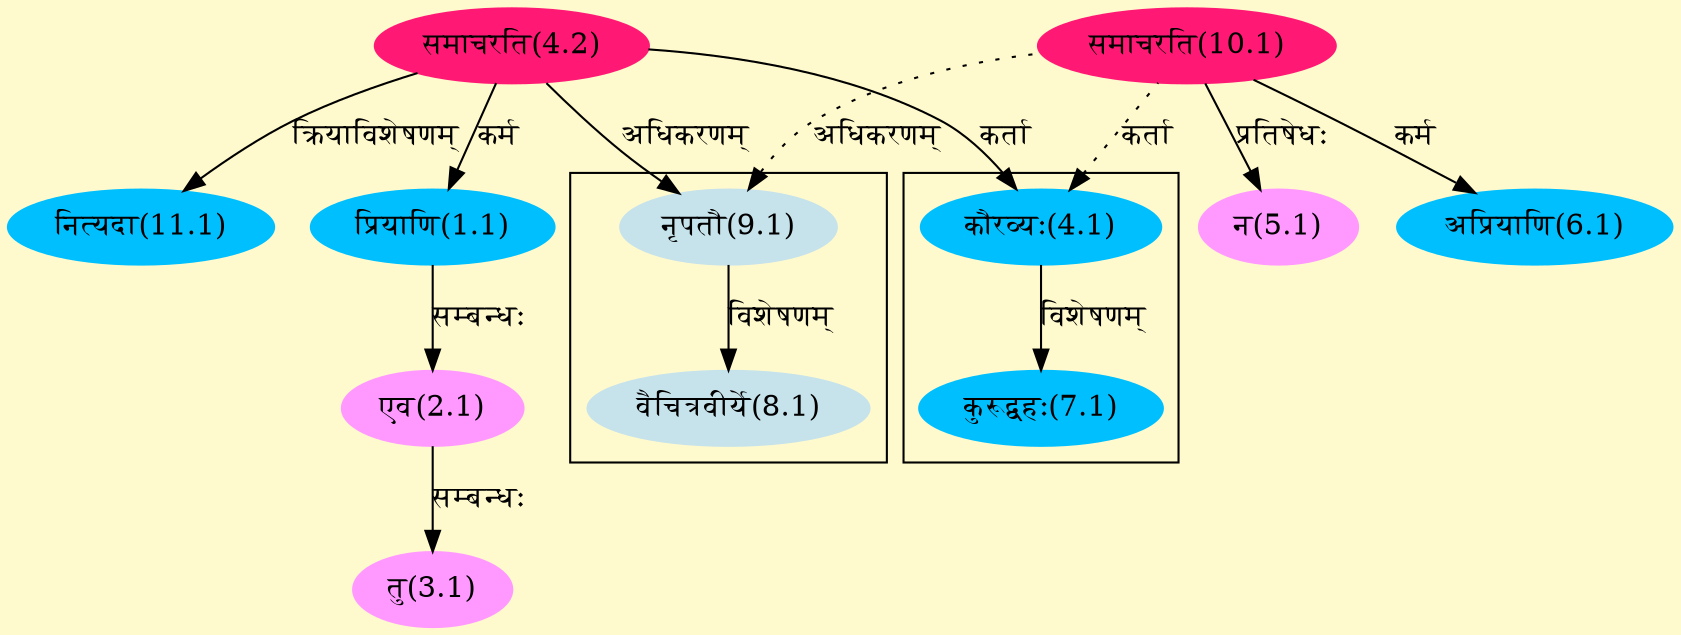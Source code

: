 digraph G{
rankdir=BT;
 compound=true;
 bgcolor="lemonchiffon1";

subgraph cluster_1{
Node7_1 [style=filled, color="#00BFFF" label = "कुरूद्वहः(7.1)"]
Node4_1 [style=filled, color="#00BFFF" label = "कौरव्यः(4.1)"]

}

subgraph cluster_2{
Node8_1 [style=filled, color="#C6E2EB" label = "वैचित्रवीर्ये(8.1)"]
Node9_1 [style=filled, color="#C6E2EB" label = "नृपतौ(9.1)"]

}
Node1_1 [style=filled, color="#00BFFF" label = "प्रियाणि(1.1)"]
Node4_2 [style=filled, color="#FF1975" label = "समाचरति(4.2)"]
Node2_1 [style=filled, color="#FF99FF" label = "एव(2.1)"]
Node3_1 [style=filled, color="#FF99FF" label = "तु(3.1)"]
Node4_1 [style=filled, color="#00BFFF" label = "कौरव्यः(4.1)"]
Node10_1 [style=filled, color="#FF1975" label = "समाचरति(10.1)"]
Node5_1 [style=filled, color="#FF99FF" label = "न(5.1)"]
Node6_1 [style=filled, color="#00BFFF" label = "अप्रियाणि(6.1)"]
Node9_1 [style=filled, color="#C6E2EB" label = "नृपतौ(9.1)"]
Node11_1 [style=filled, color="#00BFFF" label = "नित्यदा(11.1)"]
/* Start of Relations section */

Node1_1 -> Node4_2 [  label="कर्म"  dir="back" ]
Node2_1 -> Node1_1 [  label="सम्बन्धः"  dir="back" ]
Node3_1 -> Node2_1 [  label="सम्बन्धः"  dir="back" ]
Node4_1 -> Node4_2 [  label="कर्ता"  dir="back" ]
Node4_1 -> Node10_1 [ style=dotted label="कर्ता"  dir="back" ]
Node5_1 -> Node10_1 [  label="प्रतिषेधः"  dir="back" ]
Node6_1 -> Node10_1 [  label="कर्म"  dir="back" ]
Node7_1 -> Node4_1 [  label="विशेषणम्"  dir="back" ]
Node8_1 -> Node9_1 [  label="विशेषणम्"  dir="back" ]
Node9_1 -> Node4_2 [  label="अधिकरणम्"  dir="back" ]
Node9_1 -> Node10_1 [ style=dotted label="अधिकरणम्"  dir="back" ]
Node11_1 -> Node4_2 [  label="क्रियाविशेषणम्"  dir="back" ]
}
